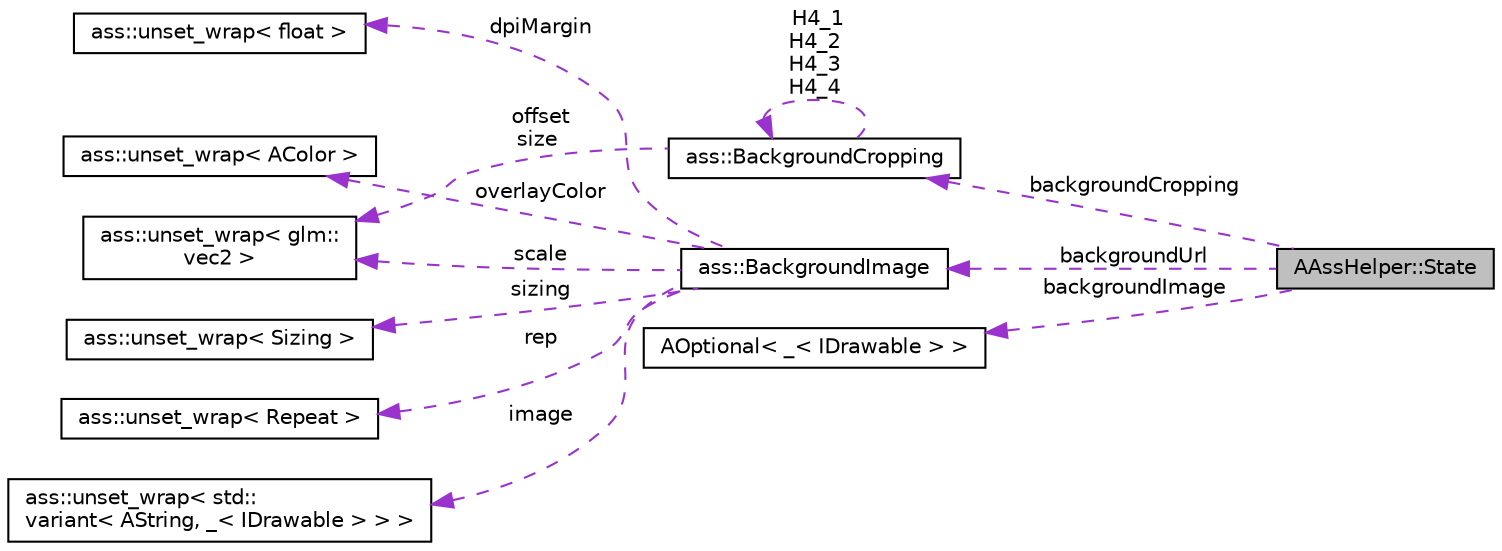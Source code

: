 digraph "AAssHelper::State"
{
 // LATEX_PDF_SIZE
  edge [fontname="Helvetica",fontsize="10",labelfontname="Helvetica",labelfontsize="10"];
  node [fontname="Helvetica",fontsize="10",shape=record];
  rankdir="LR";
  Node1 [label="AAssHelper::State",height=0.2,width=0.4,color="black", fillcolor="grey75", style="filled", fontcolor="black",tooltip=" "];
  Node2 -> Node1 [dir="back",color="darkorchid3",fontsize="10",style="dashed",label=" backgroundUrl" ,fontname="Helvetica"];
  Node2 [label="ass::BackgroundImage",height=0.2,width=0.4,color="black", fillcolor="white", style="filled",URL="$structass_1_1BackgroundImage.html",tooltip="Represents textured (image) background."];
  Node3 -> Node2 [dir="back",color="darkorchid3",fontsize="10",style="dashed",label=" dpiMargin" ,fontname="Helvetica"];
  Node3 [label="ass::unset_wrap\< float \>",height=0.2,width=0.4,color="black", fillcolor="white", style="filled",URL="$structass_1_1unset__wrap.html",tooltip=" "];
  Node4 -> Node2 [dir="back",color="darkorchid3",fontsize="10",style="dashed",label=" overlayColor" ,fontname="Helvetica"];
  Node4 [label="ass::unset_wrap\< AColor \>",height=0.2,width=0.4,color="black", fillcolor="white", style="filled",URL="$structass_1_1unset__wrap.html",tooltip=" "];
  Node5 -> Node2 [dir="back",color="darkorchid3",fontsize="10",style="dashed",label=" scale" ,fontname="Helvetica"];
  Node5 [label="ass::unset_wrap\< glm::\lvec2 \>",height=0.2,width=0.4,color="black", fillcolor="white", style="filled",URL="$structass_1_1unset__wrap.html",tooltip=" "];
  Node6 -> Node2 [dir="back",color="darkorchid3",fontsize="10",style="dashed",label=" sizing" ,fontname="Helvetica"];
  Node6 [label="ass::unset_wrap\< Sizing \>",height=0.2,width=0.4,color="black", fillcolor="white", style="filled",URL="$structass_1_1unset__wrap.html",tooltip=" "];
  Node7 -> Node2 [dir="back",color="darkorchid3",fontsize="10",style="dashed",label=" rep" ,fontname="Helvetica"];
  Node7 [label="ass::unset_wrap\< Repeat \>",height=0.2,width=0.4,color="black", fillcolor="white", style="filled",URL="$structass_1_1unset__wrap.html",tooltip=" "];
  Node8 -> Node2 [dir="back",color="darkorchid3",fontsize="10",style="dashed",label=" image" ,fontname="Helvetica"];
  Node8 [label="ass::unset_wrap\< std::\lvariant\< AString, _\< IDrawable \> \> \>",height=0.2,width=0.4,color="black", fillcolor="white", style="filled",URL="$structass_1_1unset__wrap.html",tooltip=" "];
  Node9 -> Node1 [dir="back",color="darkorchid3",fontsize="10",style="dashed",label=" backgroundCropping" ,fontname="Helvetica"];
  Node9 [label="ass::BackgroundCropping",height=0.2,width=0.4,color="black", fillcolor="white", style="filled",URL="$structass_1_1BackgroundCropping.html",tooltip="Controls background texture cropping by exact UV coordinates. Useful for texture atlases."];
  Node5 -> Node9 [dir="back",color="darkorchid3",fontsize="10",style="dashed",label=" offset\nsize" ,fontname="Helvetica"];
  Node9 -> Node9 [dir="back",color="darkorchid3",fontsize="10",style="dashed",label=" H4_1\nH4_2\nH4_3\nH4_4" ,fontname="Helvetica"];
  Node10 -> Node1 [dir="back",color="darkorchid3",fontsize="10",style="dashed",label=" backgroundImage" ,fontname="Helvetica"];
  Node10 [label="AOptional\< _\< IDrawable \> \>",height=0.2,width=0.4,color="black", fillcolor="white", style="filled",URL="$classAOptional.html",tooltip=" "];
}
